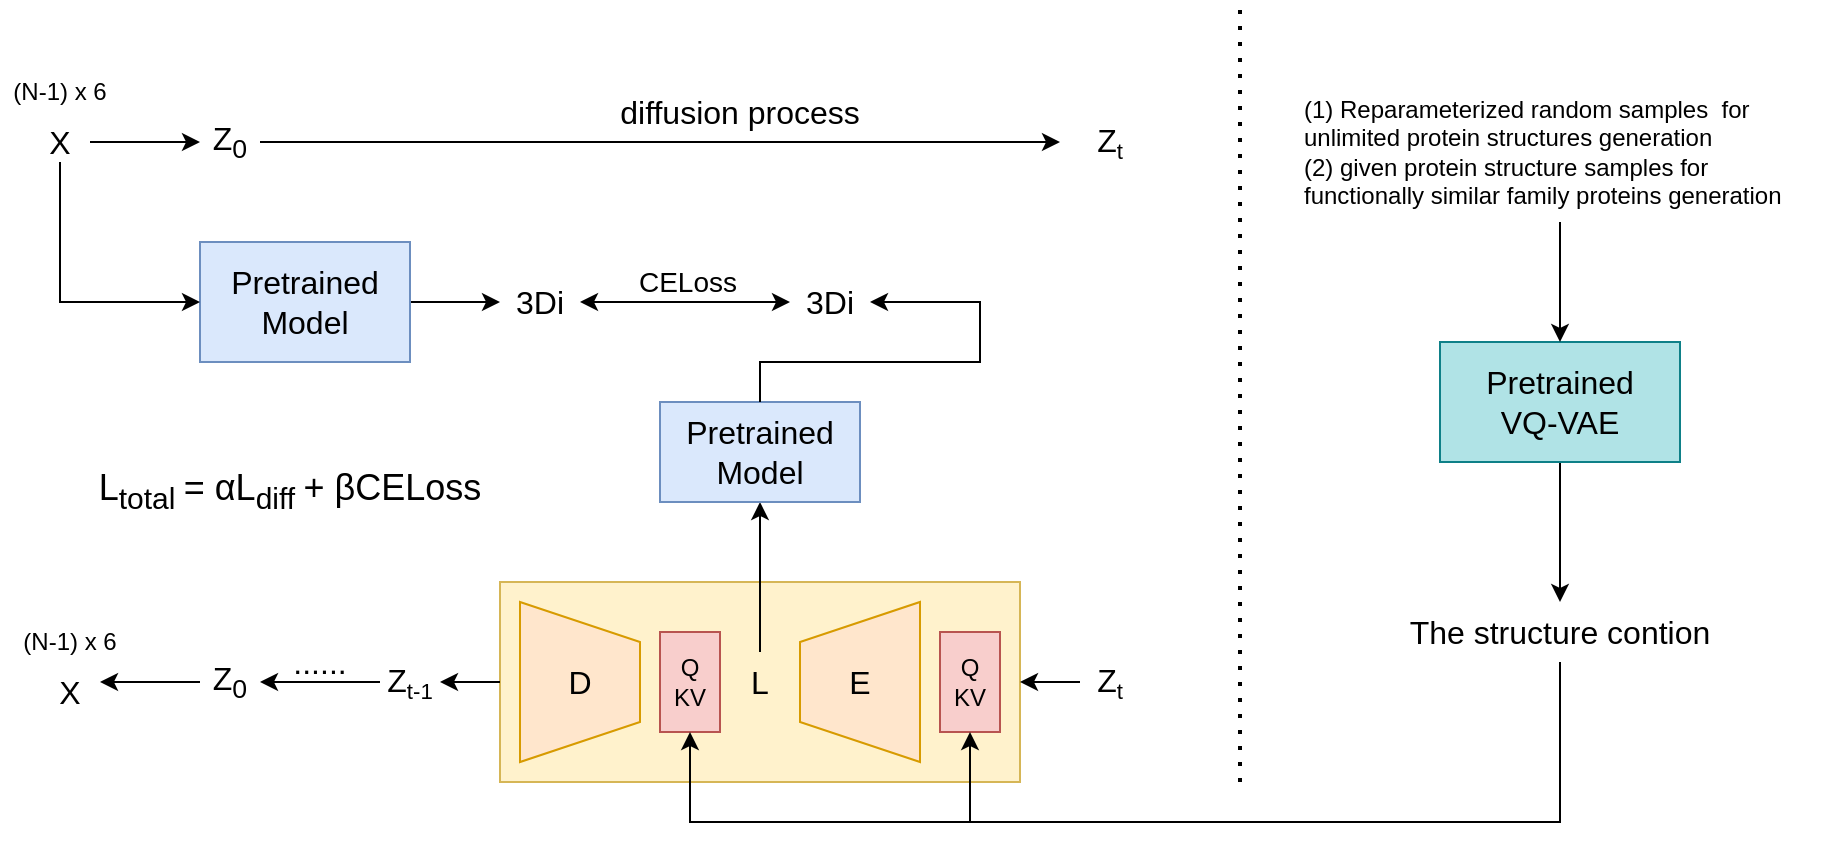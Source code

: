 <mxfile version="21.5.0" type="github">
  <diagram name="第 1 页" id="3zp0N2sMeUjkROlY4g_E">
    <mxGraphModel dx="1330" dy="694" grid="1" gridSize="10" guides="1" tooltips="1" connect="1" arrows="1" fold="1" page="1" pageScale="1" pageWidth="827" pageHeight="1169" math="0" shadow="0">
      <root>
        <mxCell id="0" />
        <mxCell id="1" parent="0" />
        <mxCell id="gxt9Xrvfip5MAkFBjTN--1" value="&lt;font style=&quot;font-size: 16px;&quot;&gt;X&lt;/font&gt;" style="text;html=1;strokeColor=none;fillColor=none;align=center;verticalAlign=middle;whiteSpace=wrap;rounded=0;" parent="1" vertex="1">
          <mxGeometry x="45" y="110" width="50" height="20" as="geometry" />
        </mxCell>
        <mxCell id="gxt9Xrvfip5MAkFBjTN--2" value="(N-1) x 6" style="text;html=1;strokeColor=none;fillColor=none;align=center;verticalAlign=middle;whiteSpace=wrap;rounded=0;" parent="1" vertex="1">
          <mxGeometry x="40" y="80" width="60" height="30" as="geometry" />
        </mxCell>
        <mxCell id="gxt9Xrvfip5MAkFBjTN--3" value="&lt;font style=&quot;font-size: 16px;&quot;&gt;Z&lt;sub&gt;0&lt;/sub&gt;&lt;/font&gt;" style="text;html=1;strokeColor=none;fillColor=none;align=center;verticalAlign=middle;whiteSpace=wrap;rounded=0;" parent="1" vertex="1">
          <mxGeometry x="140" y="110" width="30" height="20" as="geometry" />
        </mxCell>
        <mxCell id="gxt9Xrvfip5MAkFBjTN--4" value="" style="endArrow=classic;html=1;rounded=0;exitX=0.8;exitY=0.5;exitDx=0;exitDy=0;exitPerimeter=0;entryX=0;entryY=0.5;entryDx=0;entryDy=0;" parent="1" source="gxt9Xrvfip5MAkFBjTN--1" target="gxt9Xrvfip5MAkFBjTN--3" edge="1">
          <mxGeometry width="50" height="50" relative="1" as="geometry">
            <mxPoint x="5" y="250" as="sourcePoint" />
            <mxPoint x="130" y="120" as="targetPoint" />
          </mxGeometry>
        </mxCell>
        <mxCell id="gxt9Xrvfip5MAkFBjTN--5" value="" style="endArrow=classic;html=1;rounded=0;exitX=1;exitY=0.5;exitDx=0;exitDy=0;" parent="1" source="gxt9Xrvfip5MAkFBjTN--3" edge="1">
          <mxGeometry width="50" height="50" relative="1" as="geometry">
            <mxPoint x="300" y="260" as="sourcePoint" />
            <mxPoint x="570" y="120" as="targetPoint" />
          </mxGeometry>
        </mxCell>
        <mxCell id="gxt9Xrvfip5MAkFBjTN--6" value="&lt;font style=&quot;font-size: 16px;&quot;&gt;diffusion process&lt;/font&gt;" style="text;html=1;strokeColor=none;fillColor=none;align=center;verticalAlign=middle;whiteSpace=wrap;rounded=0;" parent="1" vertex="1">
          <mxGeometry x="340" y="90" width="140" height="30" as="geometry" />
        </mxCell>
        <mxCell id="gxt9Xrvfip5MAkFBjTN--7" value="&lt;font style=&quot;font-size: 16px;&quot;&gt;Z&lt;/font&gt;&lt;font style=&quot;font-size: 13.333px;&quot;&gt;&lt;sub&gt;t&lt;/sub&gt;&lt;/font&gt;" style="text;html=1;strokeColor=none;fillColor=none;align=center;verticalAlign=middle;whiteSpace=wrap;rounded=0;" parent="1" vertex="1">
          <mxGeometry x="580" y="110" width="30" height="20" as="geometry" />
        </mxCell>
        <mxCell id="gxt9Xrvfip5MAkFBjTN--11" value="" style="edgeStyle=orthogonalEdgeStyle;rounded=0;orthogonalLoop=1;jettySize=auto;html=1;" parent="1" source="gxt9Xrvfip5MAkFBjTN--8" target="gxt9Xrvfip5MAkFBjTN--10" edge="1">
          <mxGeometry relative="1" as="geometry" />
        </mxCell>
        <mxCell id="gxt9Xrvfip5MAkFBjTN--8" value="&lt;font style=&quot;font-size: 16px;&quot;&gt;Pretrained&lt;br&gt;Model&lt;/font&gt;" style="rounded=0;whiteSpace=wrap;html=1;fillColor=#dae8fc;strokeColor=#6c8ebf;" parent="1" vertex="1">
          <mxGeometry x="140" y="170" width="105" height="60" as="geometry" />
        </mxCell>
        <mxCell id="gxt9Xrvfip5MAkFBjTN--9" value="" style="endArrow=classic;html=1;rounded=0;exitX=0.5;exitY=1;exitDx=0;exitDy=0;entryX=0;entryY=0.5;entryDx=0;entryDy=0;" parent="1" source="gxt9Xrvfip5MAkFBjTN--1" target="gxt9Xrvfip5MAkFBjTN--8" edge="1">
          <mxGeometry width="50" height="50" relative="1" as="geometry">
            <mxPoint x="80" y="330" as="sourcePoint" />
            <mxPoint x="130" y="280" as="targetPoint" />
            <Array as="points">
              <mxPoint x="70" y="200" />
            </Array>
          </mxGeometry>
        </mxCell>
        <mxCell id="gxt9Xrvfip5MAkFBjTN--10" value="&lt;font style=&quot;font-size: 16px;&quot;&gt;3Di&lt;/font&gt;" style="text;html=1;strokeColor=none;fillColor=none;align=center;verticalAlign=middle;whiteSpace=wrap;rounded=0;" parent="1" vertex="1">
          <mxGeometry x="290" y="190" width="40" height="20" as="geometry" />
        </mxCell>
        <mxCell id="gxt9Xrvfip5MAkFBjTN--12" value="" style="endArrow=none;dashed=1;html=1;dashPattern=1 3;strokeWidth=2;rounded=0;" parent="1" edge="1">
          <mxGeometry width="50" height="50" relative="1" as="geometry">
            <mxPoint x="660" y="440" as="sourcePoint" />
            <mxPoint x="660" y="50" as="targetPoint" />
          </mxGeometry>
        </mxCell>
        <mxCell id="gxt9Xrvfip5MAkFBjTN--17" value="" style="edgeStyle=orthogonalEdgeStyle;rounded=0;orthogonalLoop=1;jettySize=auto;html=1;" parent="1" source="gxt9Xrvfip5MAkFBjTN--13" target="gxt9Xrvfip5MAkFBjTN--16" edge="1">
          <mxGeometry relative="1" as="geometry" />
        </mxCell>
        <mxCell id="gxt9Xrvfip5MAkFBjTN--13" value="&lt;font style=&quot;font-size: 16px;&quot;&gt;Pretrained&lt;br&gt;VQ-VAE&lt;/font&gt;" style="rounded=0;whiteSpace=wrap;html=1;fillColor=#b0e3e6;strokeColor=#0e8088;" parent="1" vertex="1">
          <mxGeometry x="760" y="220" width="120" height="60" as="geometry" />
        </mxCell>
        <mxCell id="gxt9Xrvfip5MAkFBjTN--15" value="" style="edgeStyle=orthogonalEdgeStyle;rounded=0;orthogonalLoop=1;jettySize=auto;html=1;" parent="1" source="gxt9Xrvfip5MAkFBjTN--14" target="gxt9Xrvfip5MAkFBjTN--13" edge="1">
          <mxGeometry relative="1" as="geometry" />
        </mxCell>
        <mxCell id="gxt9Xrvfip5MAkFBjTN--14" value="&lt;font style=&quot;font-size: 12px;&quot;&gt;(1) Reparameterized random samples&amp;nbsp; for unlimited protein structures generation&lt;br&gt;(2)&amp;nbsp;&lt;span style=&quot;background-color: initial;&quot;&gt;given protein structure samples for functionally similar family proteins generation&lt;/span&gt;&lt;/font&gt;" style="text;html=1;strokeColor=none;fillColor=none;align=left;verticalAlign=middle;whiteSpace=wrap;rounded=0;" parent="1" vertex="1">
          <mxGeometry x="690" y="90" width="260" height="70" as="geometry" />
        </mxCell>
        <mxCell id="gxt9Xrvfip5MAkFBjTN--16" value="&lt;font style=&quot;font-size: 16px;&quot;&gt;The structure contion&lt;/font&gt;" style="text;html=1;strokeColor=none;fillColor=none;align=center;verticalAlign=middle;whiteSpace=wrap;rounded=0;" parent="1" vertex="1">
          <mxGeometry x="740" y="350" width="160" height="30" as="geometry" />
        </mxCell>
        <mxCell id="gxt9Xrvfip5MAkFBjTN--18" value="" style="rounded=0;whiteSpace=wrap;html=1;fillColor=#fff2cc;strokeColor=#d6b656;" parent="1" vertex="1">
          <mxGeometry x="290" y="340" width="260" height="100" as="geometry" />
        </mxCell>
        <mxCell id="gxt9Xrvfip5MAkFBjTN--19" value="&lt;font style=&quot;font-size: 16px;&quot;&gt;D&lt;/font&gt;" style="shape=trapezoid;perimeter=trapezoidPerimeter;whiteSpace=wrap;html=1;fixedSize=1;direction=south;fillColor=#ffe6cc;strokeColor=#d79b00;" parent="1" vertex="1">
          <mxGeometry x="300" y="350" width="60" height="80" as="geometry" />
        </mxCell>
        <mxCell id="gxt9Xrvfip5MAkFBjTN--20" value="&lt;font style=&quot;font-size: 16px;&quot;&gt;E&lt;/font&gt;" style="shape=trapezoid;perimeter=trapezoidPerimeter;whiteSpace=wrap;html=1;fixedSize=1;direction=north;fillColor=#ffe6cc;strokeColor=#d79b00;" parent="1" vertex="1">
          <mxGeometry x="440" y="350" width="60" height="80" as="geometry" />
        </mxCell>
        <mxCell id="gxt9Xrvfip5MAkFBjTN--21" value="Q&lt;br&gt;KV" style="rounded=0;whiteSpace=wrap;html=1;fillColor=#f8cecc;strokeColor=#b85450;" parent="1" vertex="1">
          <mxGeometry x="510" y="365" width="30" height="50" as="geometry" />
        </mxCell>
        <mxCell id="gxt9Xrvfip5MAkFBjTN--22" value="Q&lt;br&gt;KV" style="rounded=0;whiteSpace=wrap;html=1;fillColor=#f8cecc;strokeColor=#b85450;" parent="1" vertex="1">
          <mxGeometry x="370" y="365" width="30" height="50" as="geometry" />
        </mxCell>
        <mxCell id="gxt9Xrvfip5MAkFBjTN--23" value="&lt;font style=&quot;font-size: 16px;&quot;&gt;L&lt;/font&gt;" style="text;html=1;strokeColor=none;fillColor=none;align=center;verticalAlign=middle;whiteSpace=wrap;rounded=0;" parent="1" vertex="1">
          <mxGeometry x="405" y="375" width="30" height="30" as="geometry" />
        </mxCell>
        <mxCell id="gxt9Xrvfip5MAkFBjTN--24" value="" style="endArrow=classic;html=1;rounded=0;exitX=0.5;exitY=0;exitDx=0;exitDy=0;" parent="1" source="gxt9Xrvfip5MAkFBjTN--23" edge="1">
          <mxGeometry width="50" height="50" relative="1" as="geometry">
            <mxPoint x="320" y="330" as="sourcePoint" />
            <mxPoint x="420" y="300" as="targetPoint" />
            <Array as="points">
              <mxPoint x="420" y="320" />
            </Array>
          </mxGeometry>
        </mxCell>
        <mxCell id="gxt9Xrvfip5MAkFBjTN--25" value="&lt;font style=&quot;font-size: 16px;&quot;&gt;Pretrained&lt;/font&gt;&lt;br style=&quot;border-color: var(--border-color); font-size: 16px;&quot;&gt;&lt;span style=&quot;font-size: 16px;&quot;&gt;Model&lt;/span&gt;" style="rounded=0;whiteSpace=wrap;html=1;fillColor=#dae8fc;strokeColor=#6c8ebf;" parent="1" vertex="1">
          <mxGeometry x="370" y="250" width="100" height="50" as="geometry" />
        </mxCell>
        <mxCell id="gxt9Xrvfip5MAkFBjTN--26" value="&lt;font style=&quot;font-size: 16px;&quot;&gt;3Di&lt;/font&gt;" style="text;html=1;strokeColor=none;fillColor=none;align=center;verticalAlign=middle;whiteSpace=wrap;rounded=0;" parent="1" vertex="1">
          <mxGeometry x="435" y="190" width="40" height="20" as="geometry" />
        </mxCell>
        <mxCell id="gxt9Xrvfip5MAkFBjTN--27" value="" style="endArrow=classic;html=1;rounded=0;exitX=0.5;exitY=0;exitDx=0;exitDy=0;entryX=1;entryY=0.5;entryDx=0;entryDy=0;" parent="1" source="gxt9Xrvfip5MAkFBjTN--25" target="gxt9Xrvfip5MAkFBjTN--26" edge="1">
          <mxGeometry width="50" height="50" relative="1" as="geometry">
            <mxPoint x="130" y="370" as="sourcePoint" />
            <mxPoint x="530" y="160" as="targetPoint" />
            <Array as="points">
              <mxPoint x="420" y="230" />
              <mxPoint x="530" y="230" />
              <mxPoint x="530" y="200" />
            </Array>
          </mxGeometry>
        </mxCell>
        <mxCell id="gxt9Xrvfip5MAkFBjTN--28" value="" style="endArrow=classic;startArrow=classic;html=1;rounded=0;exitX=0;exitY=0.5;exitDx=0;exitDy=0;entryX=1;entryY=0.5;entryDx=0;entryDy=0;" parent="1" source="gxt9Xrvfip5MAkFBjTN--26" target="gxt9Xrvfip5MAkFBjTN--10" edge="1">
          <mxGeometry width="50" height="50" relative="1" as="geometry">
            <mxPoint x="210" y="330" as="sourcePoint" />
            <mxPoint x="260" y="280" as="targetPoint" />
          </mxGeometry>
        </mxCell>
        <mxCell id="gxt9Xrvfip5MAkFBjTN--29" value="&lt;font style=&quot;font-size: 14px;&quot;&gt;CELoss&lt;/font&gt;" style="text;html=1;strokeColor=none;fillColor=none;align=center;verticalAlign=middle;whiteSpace=wrap;rounded=0;" parent="1" vertex="1">
          <mxGeometry x="353.5" y="180" width="60" height="20" as="geometry" />
        </mxCell>
        <mxCell id="gxt9Xrvfip5MAkFBjTN--30" value="&lt;font style=&quot;font-size: 16px;&quot;&gt;Z&lt;/font&gt;&lt;font style=&quot;font-size: 13.333px;&quot;&gt;&lt;sub&gt;t&lt;/sub&gt;&lt;/font&gt;" style="text;html=1;strokeColor=none;fillColor=none;align=center;verticalAlign=middle;whiteSpace=wrap;rounded=0;" parent="1" vertex="1">
          <mxGeometry x="580" y="380" width="30" height="20" as="geometry" />
        </mxCell>
        <mxCell id="gxt9Xrvfip5MAkFBjTN--32" value="" style="endArrow=classic;html=1;rounded=0;exitX=0;exitY=0.5;exitDx=0;exitDy=0;entryX=1;entryY=0.5;entryDx=0;entryDy=0;" parent="1" source="gxt9Xrvfip5MAkFBjTN--30" target="gxt9Xrvfip5MAkFBjTN--18" edge="1">
          <mxGeometry width="50" height="50" relative="1" as="geometry">
            <mxPoint x="600" y="520" as="sourcePoint" />
            <mxPoint x="650" y="470" as="targetPoint" />
          </mxGeometry>
        </mxCell>
        <mxCell id="gxt9Xrvfip5MAkFBjTN--33" value="&lt;font style=&quot;font-size: 16px;&quot;&gt;Z&lt;/font&gt;&lt;font style=&quot;font-size: 13.333px;&quot;&gt;&lt;sub&gt;t-1&lt;/sub&gt;&lt;/font&gt;" style="text;html=1;strokeColor=none;fillColor=none;align=center;verticalAlign=middle;whiteSpace=wrap;rounded=0;" parent="1" vertex="1">
          <mxGeometry x="230" y="380" width="30" height="20" as="geometry" />
        </mxCell>
        <mxCell id="gxt9Xrvfip5MAkFBjTN--35" value="" style="endArrow=classic;html=1;rounded=0;exitX=0;exitY=0.5;exitDx=0;exitDy=0;entryX=1;entryY=0.5;entryDx=0;entryDy=0;" parent="1" source="gxt9Xrvfip5MAkFBjTN--18" target="gxt9Xrvfip5MAkFBjTN--33" edge="1">
          <mxGeometry width="50" height="50" relative="1" as="geometry">
            <mxPoint x="60" y="420" as="sourcePoint" />
            <mxPoint x="270" y="390" as="targetPoint" />
          </mxGeometry>
        </mxCell>
        <mxCell id="gxt9Xrvfip5MAkFBjTN--37" value="" style="endArrow=classic;html=1;rounded=0;exitX=0;exitY=0.5;exitDx=0;exitDy=0;entryX=1;entryY=0.5;entryDx=0;entryDy=0;" parent="1" source="gxt9Xrvfip5MAkFBjTN--33" target="gxt9Xrvfip5MAkFBjTN--39" edge="1">
          <mxGeometry width="50" height="50" relative="1" as="geometry">
            <mxPoint x="70" y="405" as="sourcePoint" />
            <mxPoint x="170" y="390" as="targetPoint" />
          </mxGeometry>
        </mxCell>
        <mxCell id="gxt9Xrvfip5MAkFBjTN--39" value="&lt;font style=&quot;font-size: 16px;&quot;&gt;Z&lt;sub&gt;0&lt;/sub&gt;&lt;/font&gt;" style="text;html=1;strokeColor=none;fillColor=none;align=center;verticalAlign=middle;whiteSpace=wrap;rounded=0;" parent="1" vertex="1">
          <mxGeometry x="140" y="380" width="30" height="20" as="geometry" />
        </mxCell>
        <mxCell id="gxt9Xrvfip5MAkFBjTN--41" value="&lt;font style=&quot;font-size: 16px;&quot;&gt;......&lt;/font&gt;" style="text;html=1;strokeColor=none;fillColor=none;align=center;verticalAlign=middle;whiteSpace=wrap;rounded=0;" parent="1" vertex="1">
          <mxGeometry x="170" y="365" width="60" height="30" as="geometry" />
        </mxCell>
        <mxCell id="gxt9Xrvfip5MAkFBjTN--42" value="&lt;font style=&quot;font-size: 16px;&quot;&gt;X&lt;/font&gt;" style="text;html=1;strokeColor=none;fillColor=none;align=center;verticalAlign=middle;whiteSpace=wrap;rounded=0;" parent="1" vertex="1">
          <mxGeometry x="50" y="385" width="50" height="20" as="geometry" />
        </mxCell>
        <mxCell id="gxt9Xrvfip5MAkFBjTN--43" value="(N-1) x 6" style="text;html=1;strokeColor=none;fillColor=none;align=center;verticalAlign=middle;whiteSpace=wrap;rounded=0;" parent="1" vertex="1">
          <mxGeometry x="45" y="355" width="60" height="30" as="geometry" />
        </mxCell>
        <mxCell id="gxt9Xrvfip5MAkFBjTN--45" value="" style="endArrow=classic;html=1;rounded=0;exitX=0;exitY=0.5;exitDx=0;exitDy=0;" parent="1" source="gxt9Xrvfip5MAkFBjTN--39" edge="1">
          <mxGeometry width="50" height="50" relative="1" as="geometry">
            <mxPoint x="100" y="490" as="sourcePoint" />
            <mxPoint x="90" y="390" as="targetPoint" />
          </mxGeometry>
        </mxCell>
        <mxCell id="gxt9Xrvfip5MAkFBjTN--46" value="" style="endArrow=classic;html=1;rounded=0;exitX=0.5;exitY=1;exitDx=0;exitDy=0;entryX=0.5;entryY=1;entryDx=0;entryDy=0;" parent="1" source="gxt9Xrvfip5MAkFBjTN--16" target="gxt9Xrvfip5MAkFBjTN--21" edge="1">
          <mxGeometry width="50" height="50" relative="1" as="geometry">
            <mxPoint x="490" y="570" as="sourcePoint" />
            <mxPoint x="540" y="520" as="targetPoint" />
            <Array as="points">
              <mxPoint x="820" y="460" />
              <mxPoint x="525" y="460" />
            </Array>
          </mxGeometry>
        </mxCell>
        <mxCell id="gxt9Xrvfip5MAkFBjTN--47" value="" style="endArrow=classic;html=1;rounded=0;entryX=0.5;entryY=1;entryDx=0;entryDy=0;" parent="1" target="gxt9Xrvfip5MAkFBjTN--22" edge="1">
          <mxGeometry width="50" height="50" relative="1" as="geometry">
            <mxPoint x="530" y="460" as="sourcePoint" />
            <mxPoint x="280" y="540" as="targetPoint" />
            <Array as="points">
              <mxPoint x="385" y="460" />
            </Array>
          </mxGeometry>
        </mxCell>
        <mxCell id="gxt9Xrvfip5MAkFBjTN--49" value="&lt;font style=&quot;font-size: 18px;&quot;&gt;L&lt;sub&gt;total&amp;nbsp;&lt;/sub&gt;= αL&lt;sub&gt;diff&amp;nbsp;&lt;/sub&gt;+ βCELoss&lt;/font&gt;" style="text;html=1;strokeColor=none;fillColor=none;align=center;verticalAlign=middle;whiteSpace=wrap;rounded=0;" parent="1" vertex="1">
          <mxGeometry x="80" y="280" width="210" height="30" as="geometry" />
        </mxCell>
      </root>
    </mxGraphModel>
  </diagram>
</mxfile>
